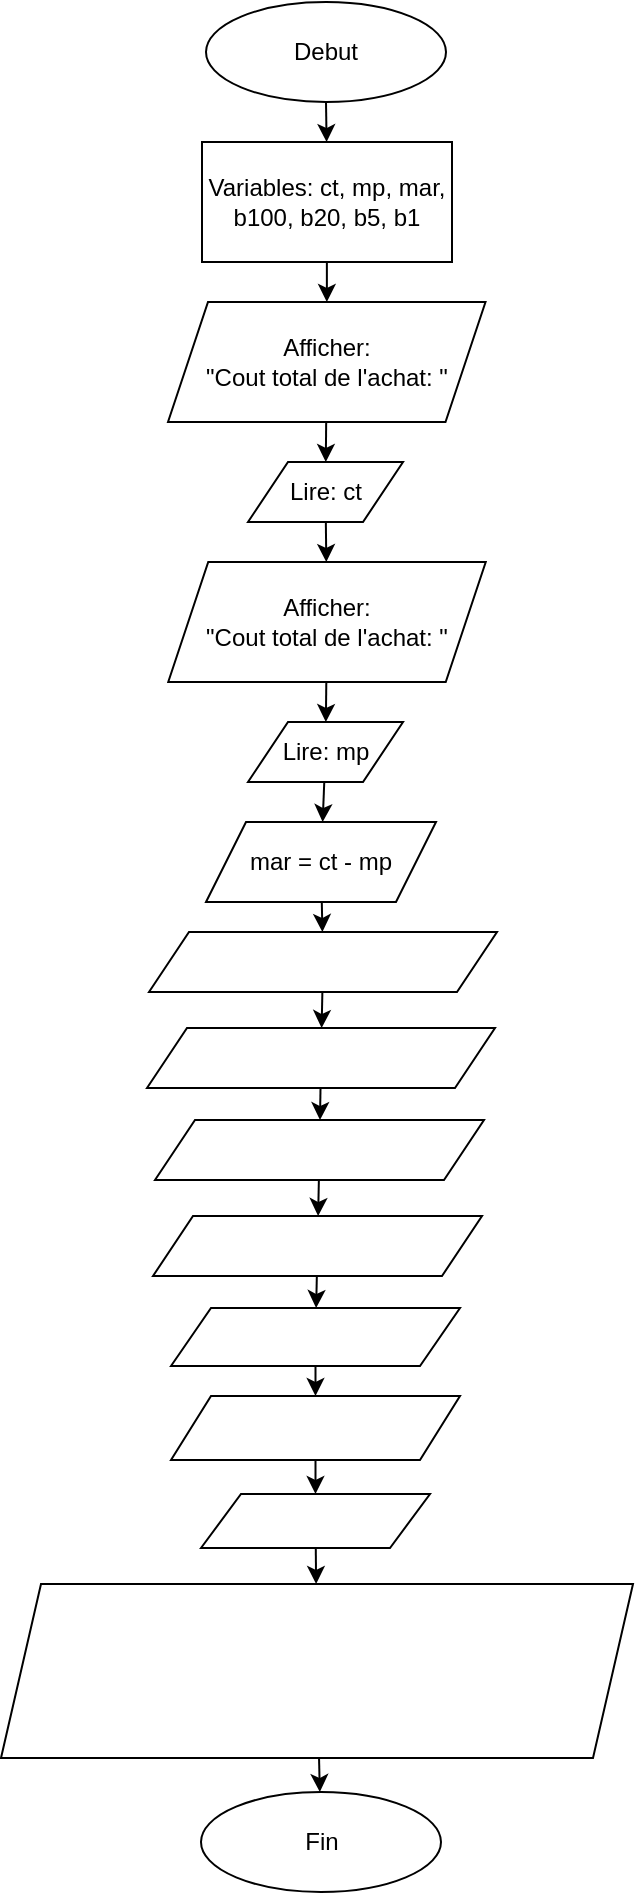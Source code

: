 <mxfile>
    <diagram id="4H1Hc_F6fQBt1v2s8i5x" name="Page-1">
        <mxGraphModel dx="1980" dy="1113" grid="1" gridSize="10" guides="1" tooltips="1" connect="1" arrows="1" fold="1" page="1" pageScale="1" pageWidth="850" pageHeight="1100" math="0" shadow="0">
            <root>
                <mxCell id="0"/>
                <mxCell id="1" parent="0"/>
                <mxCell id="4" value="" style="edgeStyle=none;html=1;" edge="1" parent="1" source="2" target="3">
                    <mxGeometry relative="1" as="geometry"/>
                </mxCell>
                <mxCell id="2" value="Debut" style="ellipse;whiteSpace=wrap;html=1;" vertex="1" parent="1">
                    <mxGeometry x="365" y="10" width="120" height="50" as="geometry"/>
                </mxCell>
                <mxCell id="6" value="" style="edgeStyle=none;html=1;" edge="1" parent="1" source="3" target="5">
                    <mxGeometry relative="1" as="geometry"/>
                </mxCell>
                <mxCell id="3" value="Variables: ct, mp, mar, b100, b20, b5, b1" style="whiteSpace=wrap;html=1;" vertex="1" parent="1">
                    <mxGeometry x="363" y="80" width="125" height="60" as="geometry"/>
                </mxCell>
                <mxCell id="9" value="" style="edgeStyle=none;html=1;" edge="1" parent="1" source="5" target="8">
                    <mxGeometry relative="1" as="geometry"/>
                </mxCell>
                <mxCell id="5" value="Afficher:&lt;br&gt;&quot;Cout total de l'achat: &quot;" style="shape=parallelogram;perimeter=parallelogramPerimeter;whiteSpace=wrap;html=1;fixedSize=1;" vertex="1" parent="1">
                    <mxGeometry x="346" y="160" width="158.75" height="60" as="geometry"/>
                </mxCell>
                <mxCell id="12" value="" style="edgeStyle=none;html=1;" edge="1" parent="1" source="7" target="11">
                    <mxGeometry relative="1" as="geometry"/>
                </mxCell>
                <mxCell id="7" value="Afficher:&lt;br&gt;&quot;Cout total de l'achat: &quot;" style="shape=parallelogram;perimeter=parallelogramPerimeter;whiteSpace=wrap;html=1;fixedSize=1;" vertex="1" parent="1">
                    <mxGeometry x="346.12" y="290" width="158.75" height="60" as="geometry"/>
                </mxCell>
                <mxCell id="10" value="" style="edgeStyle=none;html=1;" edge="1" parent="1" source="8" target="7">
                    <mxGeometry relative="1" as="geometry"/>
                </mxCell>
                <mxCell id="8" value="Lire: ct" style="shape=parallelogram;perimeter=parallelogramPerimeter;whiteSpace=wrap;html=1;fixedSize=1;" vertex="1" parent="1">
                    <mxGeometry x="386" y="240" width="77.51" height="30" as="geometry"/>
                </mxCell>
                <mxCell id="14" value="" style="edgeStyle=none;html=1;" edge="1" parent="1" source="11" target="13">
                    <mxGeometry relative="1" as="geometry"/>
                </mxCell>
                <mxCell id="11" value="Lire: mp" style="shape=parallelogram;perimeter=parallelogramPerimeter;whiteSpace=wrap;html=1;fixedSize=1;" vertex="1" parent="1">
                    <mxGeometry x="386" y="370" width="77.51" height="30" as="geometry"/>
                </mxCell>
                <mxCell id="17" value="" style="edgeStyle=none;html=1;fontColor=#FFFFFF;" edge="1" parent="1" source="13" target="16">
                    <mxGeometry relative="1" as="geometry"/>
                </mxCell>
                <mxCell id="13" value="mar = ct - mp" style="shape=parallelogram;perimeter=parallelogramPerimeter;whiteSpace=wrap;html=1;fixedSize=1;" vertex="1" parent="1">
                    <mxGeometry x="365" y="420" width="115" height="40" as="geometry"/>
                </mxCell>
                <mxCell id="21" value="" style="edgeStyle=none;html=1;fontColor=#FFFFFF;" edge="1" parent="1" source="16" target="20">
                    <mxGeometry relative="1" as="geometry"/>
                </mxCell>
                <mxCell id="16" value="&lt;span id=&quot;docs-internal-guid-e5d86844-7fff-f38b-03a2-4452653fa133&quot;&gt;&lt;span style=&quot;font-size: 11pt; font-family: Arial, sans-serif; background-color: transparent; font-variant-numeric: normal; font-variant-east-asian: normal; font-variant-alternates: normal; font-variant-position: normal; vertical-align: baseline;&quot;&gt;&lt;font color=&quot;#ffffff&quot;&gt;b100 = mar DIV 100&lt;/font&gt;&lt;/span&gt;&lt;/span&gt;" style="shape=parallelogram;perimeter=parallelogramPerimeter;whiteSpace=wrap;html=1;fixedSize=1;" vertex="1" parent="1">
                    <mxGeometry x="336.5" y="475" width="174" height="30" as="geometry"/>
                </mxCell>
                <mxCell id="28" value="" style="edgeStyle=none;html=1;fontColor=#FFFFFF;" edge="1" parent="1" source="20" target="26">
                    <mxGeometry relative="1" as="geometry"/>
                </mxCell>
                <mxCell id="20" value="&lt;span id=&quot;docs-internal-guid-caa96368-7fff-7342-4fc6-b6c4ea03a520&quot;&gt;&lt;span style=&quot;font-size: 11pt; font-family: Arial, sans-serif; background-color: transparent; font-variant-numeric: normal; font-variant-east-asian: normal; font-variant-alternates: normal; font-variant-position: normal; vertical-align: baseline;&quot;&gt;&lt;font color=&quot;#ffffff&quot;&gt;mar =&amp;nbsp; mar MOD 100&lt;/font&gt;&lt;/span&gt;&lt;/span&gt;" style="shape=parallelogram;perimeter=parallelogramPerimeter;whiteSpace=wrap;html=1;fixedSize=1;" vertex="1" parent="1">
                    <mxGeometry x="335.5" y="523" width="174" height="30" as="geometry"/>
                </mxCell>
                <mxCell id="34" value="" style="edgeStyle=none;html=1;fontColor=#FFFFFF;" edge="1" parent="1" source="22" target="33">
                    <mxGeometry relative="1" as="geometry"/>
                </mxCell>
                <mxCell id="22" value="&lt;span id=&quot;docs-internal-guid-435c9801-7fff-5e70-4bb6-e33fd6243f73&quot;&gt;&lt;p style=&quot;line-height:1.8;margin-top:0pt;margin-bottom:0pt;&quot; dir=&quot;ltr&quot;&gt;&lt;span style=&quot;font-size: 11pt; font-family: Arial, sans-serif; background-color: transparent; font-variant-numeric: normal; font-variant-east-asian: normal; font-variant-alternates: normal; font-variant-position: normal; vertical-align: baseline;&quot;&gt;&lt;font color=&quot;#ffffff&quot;&gt;b1 = mar&amp;nbsp;&lt;/font&gt;&lt;/span&gt;&lt;/p&gt;&lt;/span&gt;" style="shape=parallelogram;perimeter=parallelogramPerimeter;whiteSpace=wrap;html=1;fixedSize=1;" vertex="1" parent="1">
                    <mxGeometry x="362.5" y="756" width="114.5" height="27" as="geometry"/>
                </mxCell>
                <mxCell id="32" value="" style="edgeStyle=none;html=1;fontColor=#FFFFFF;" edge="1" parent="1" source="23" target="22">
                    <mxGeometry relative="1" as="geometry"/>
                </mxCell>
                <mxCell id="23" value="&lt;span id=&quot;docs-internal-guid-6d6d2fee-7fff-3708-3d29-0a6a4ba6cbdf&quot;&gt;&lt;span style=&quot;font-size: 11pt; font-family: Arial, sans-serif; background-color: transparent; font-variant-numeric: normal; font-variant-east-asian: normal; font-variant-alternates: normal; font-variant-position: normal; vertical-align: baseline;&quot;&gt;&lt;font color=&quot;#ffffff&quot;&gt;mar = mar MOD&amp;nbsp;&lt;/font&gt;&lt;/span&gt;&lt;/span&gt;" style="shape=parallelogram;perimeter=parallelogramPerimeter;whiteSpace=wrap;html=1;fixedSize=1;" vertex="1" parent="1">
                    <mxGeometry x="347.5" y="707" width="144.5" height="32" as="geometry"/>
                </mxCell>
                <mxCell id="31" value="" style="edgeStyle=none;html=1;fontColor=#FFFFFF;" edge="1" parent="1" source="24" target="23">
                    <mxGeometry relative="1" as="geometry"/>
                </mxCell>
                <mxCell id="24" value="&lt;span id=&quot;docs-internal-guid-a9227a6b-7fff-0639-eec1-a4b4ba292b75&quot;&gt;&lt;p style=&quot;line-height:1.8;margin-top:0pt;margin-bottom:0pt;&quot; dir=&quot;ltr&quot;&gt;&lt;span style=&quot;font-size: 11pt; font-family: Arial, sans-serif; background-color: transparent; font-variant-numeric: normal; font-variant-east-asian: normal; font-variant-alternates: normal; font-variant-position: normal; vertical-align: baseline;&quot;&gt;&lt;font color=&quot;#ffffff&quot;&gt;b5 = mar DIV 5&lt;/font&gt;&lt;/span&gt;&lt;/p&gt;&lt;/span&gt;" style="shape=parallelogram;perimeter=parallelogramPerimeter;whiteSpace=wrap;html=1;fixedSize=1;" vertex="1" parent="1">
                    <mxGeometry x="347.5" y="663" width="144.5" height="29" as="geometry"/>
                </mxCell>
                <mxCell id="30" value="" style="edgeStyle=none;html=1;fontColor=#FFFFFF;" edge="1" parent="1" source="25" target="24">
                    <mxGeometry relative="1" as="geometry"/>
                </mxCell>
                <mxCell id="25" value="&lt;span id=&quot;docs-internal-guid-c102b2f5-7fff-c55a-5f6b-7d5692e8663a&quot;&gt;&lt;p style=&quot;line-height:1.8;margin-top:0pt;margin-bottom:0pt;&quot; dir=&quot;ltr&quot;&gt;&lt;span style=&quot;font-size: 11pt; font-family: Arial, sans-serif; background-color: transparent; font-variant-numeric: normal; font-variant-east-asian: normal; font-variant-alternates: normal; font-variant-position: normal; vertical-align: baseline;&quot;&gt;&lt;font color=&quot;#ffffff&quot;&gt;mar = mar MOD 20&lt;/font&gt;&lt;/span&gt;&lt;/p&gt;&lt;/span&gt;" style="shape=parallelogram;perimeter=parallelogramPerimeter;whiteSpace=wrap;html=1;fixedSize=1;" vertex="1" parent="1">
                    <mxGeometry x="338.5" y="617" width="164.5" height="30" as="geometry"/>
                </mxCell>
                <mxCell id="29" value="" style="edgeStyle=none;html=1;fontColor=#FFFFFF;" edge="1" parent="1" source="26" target="25">
                    <mxGeometry relative="1" as="geometry"/>
                </mxCell>
                <mxCell id="26" value="&lt;span id=&quot;docs-internal-guid-6f63be68-7fff-d350-7b39-4f58957950a7&quot;&gt;&lt;p style=&quot;line-height:1.8;margin-top:0pt;margin-bottom:0pt;&quot; dir=&quot;ltr&quot;&gt;&lt;span style=&quot;font-size: 11pt; font-family: Arial, sans-serif; background-color: transparent; font-variant-numeric: normal; font-variant-east-asian: normal; font-variant-alternates: normal; font-variant-position: normal; vertical-align: baseline;&quot;&gt;&lt;font color=&quot;#ffffff&quot;&gt;b20 = mar DIV 20&lt;/font&gt;&lt;/span&gt;&lt;/p&gt;&lt;/span&gt;" style="shape=parallelogram;perimeter=parallelogramPerimeter;whiteSpace=wrap;html=1;fixedSize=1;" vertex="1" parent="1">
                    <mxGeometry x="339.5" y="569" width="164.5" height="30" as="geometry"/>
                </mxCell>
                <mxCell id="36" value="" style="edgeStyle=none;html=1;fontColor=#FFFFFF;" edge="1" parent="1" source="33" target="35">
                    <mxGeometry relative="1" as="geometry"/>
                </mxCell>
                <mxCell id="33" value="&lt;span id=&quot;docs-internal-guid-435c9801-7fff-5e70-4bb6-e33fd6243f73&quot;&gt;&lt;font color=&quot;#ffffff&quot;&gt;&lt;p style=&quot;line-height:1.8;margin-top:0pt;margin-bottom:0pt;&quot; dir=&quot;ltr&quot;&gt;&lt;span id=&quot;docs-internal-guid-223eb2c5-7fff-f847-755d-e48ce1d38f35&quot;&gt;&lt;/span&gt;&lt;/p&gt;&lt;p style=&quot;line-height:1.8;margin-top:0pt;margin-bottom:0pt;&quot; dir=&quot;ltr&quot;&gt;&lt;span style=&quot;font-size: 11pt; font-family: Arial, sans-serif; background-color: transparent; font-weight: 400; font-style: normal; font-variant: normal; text-decoration: none; vertical-align: baseline;&quot;&gt;AFFICHER(&quot;Remettre au client &quot;, b100, “x100$,” b20, “x20$,”, b5, “x5$,”, b1, “x1$,”)&lt;/span&gt;&lt;/p&gt;&lt;/font&gt;&lt;/span&gt;" style="shape=parallelogram;perimeter=parallelogramPerimeter;whiteSpace=wrap;html=1;fixedSize=1;" vertex="1" parent="1">
                    <mxGeometry x="262.5" y="801" width="316" height="87" as="geometry"/>
                </mxCell>
                <mxCell id="35" value="Fin&lt;br&gt;" style="ellipse;whiteSpace=wrap;html=1;" vertex="1" parent="1">
                    <mxGeometry x="362.5" y="905" width="120" height="50" as="geometry"/>
                </mxCell>
            </root>
        </mxGraphModel>
    </diagram>
</mxfile>
